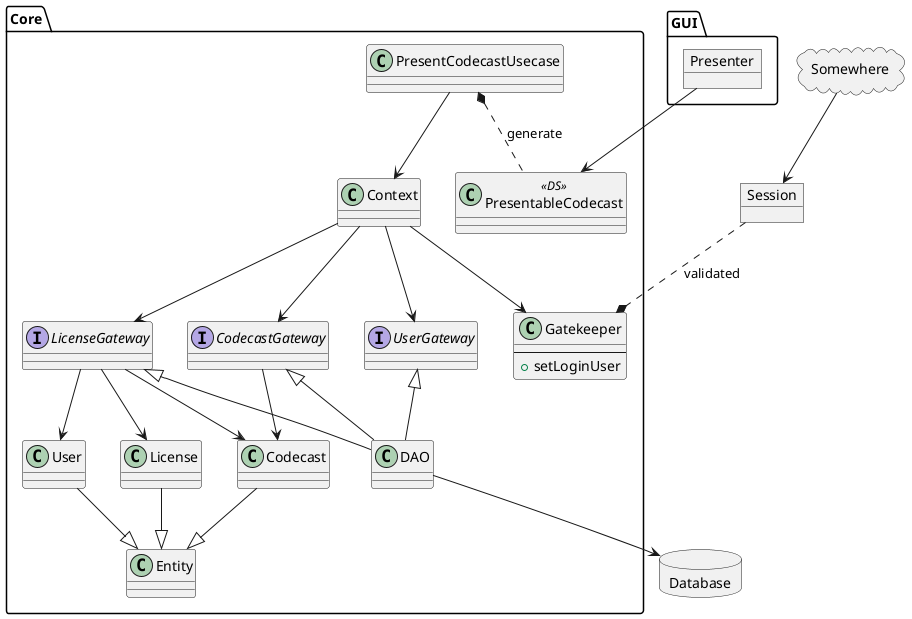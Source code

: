 @startuml
allow_mixing
database Database

package Core {
  class Entity
  class User
  class Codecast
  class License
  interface CodecastGateway
  interface LicenseGateway
  interface UserGateway
  class DAO
  class Context
  class PresentableCodecast <<DS>>
  class PresentCodecastUsecase
  class Gatekeeper {
    ---
    + setLoginUser
  }
}

PresentCodecastUsecase --> Context
Context --> UserGateway
Context --> LicenseGateway
Context --> CodecastGateway
Context --> Gatekeeper
LicenseGateway <|-- DAO
CodecastGateway <|-- DAO
UserGateway <|-- DAO
LicenseGateway --> Codecast
LicenseGateway --> License
LicenseGateway --> User
CodecastGateway --> Codecast
DAO --> Database
User --|> Entity
License --|> Entity
Codecast --|> Entity

package GUI {
  object Presenter
}

Presenter --> PresentableCodecast
PresentCodecastUsecase *.. PresentableCodecast : generate

object Session
cloud Somewhere
Somewhere --> Session
Session ..* Gatekeeper : validated
@enduml
